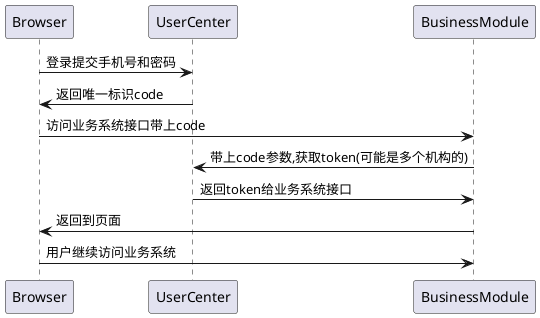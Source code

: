 @startuml
Browser -> UserCenter: 登录提交手机号和密码
UserCenter -> Browser: 返回唯一标识code

Browser -> BusinessModule:访问业务系统接口带上code
BusinessModule -> UserCenter: 带上code参数,获取token(可能是多个机构的)
UserCenter -> BusinessModule: 返回token给业务系统接口
BusinessModule ->Browser:返回到页面

Browser -> BusinessModule: 用户继续访问业务系统

@enduml